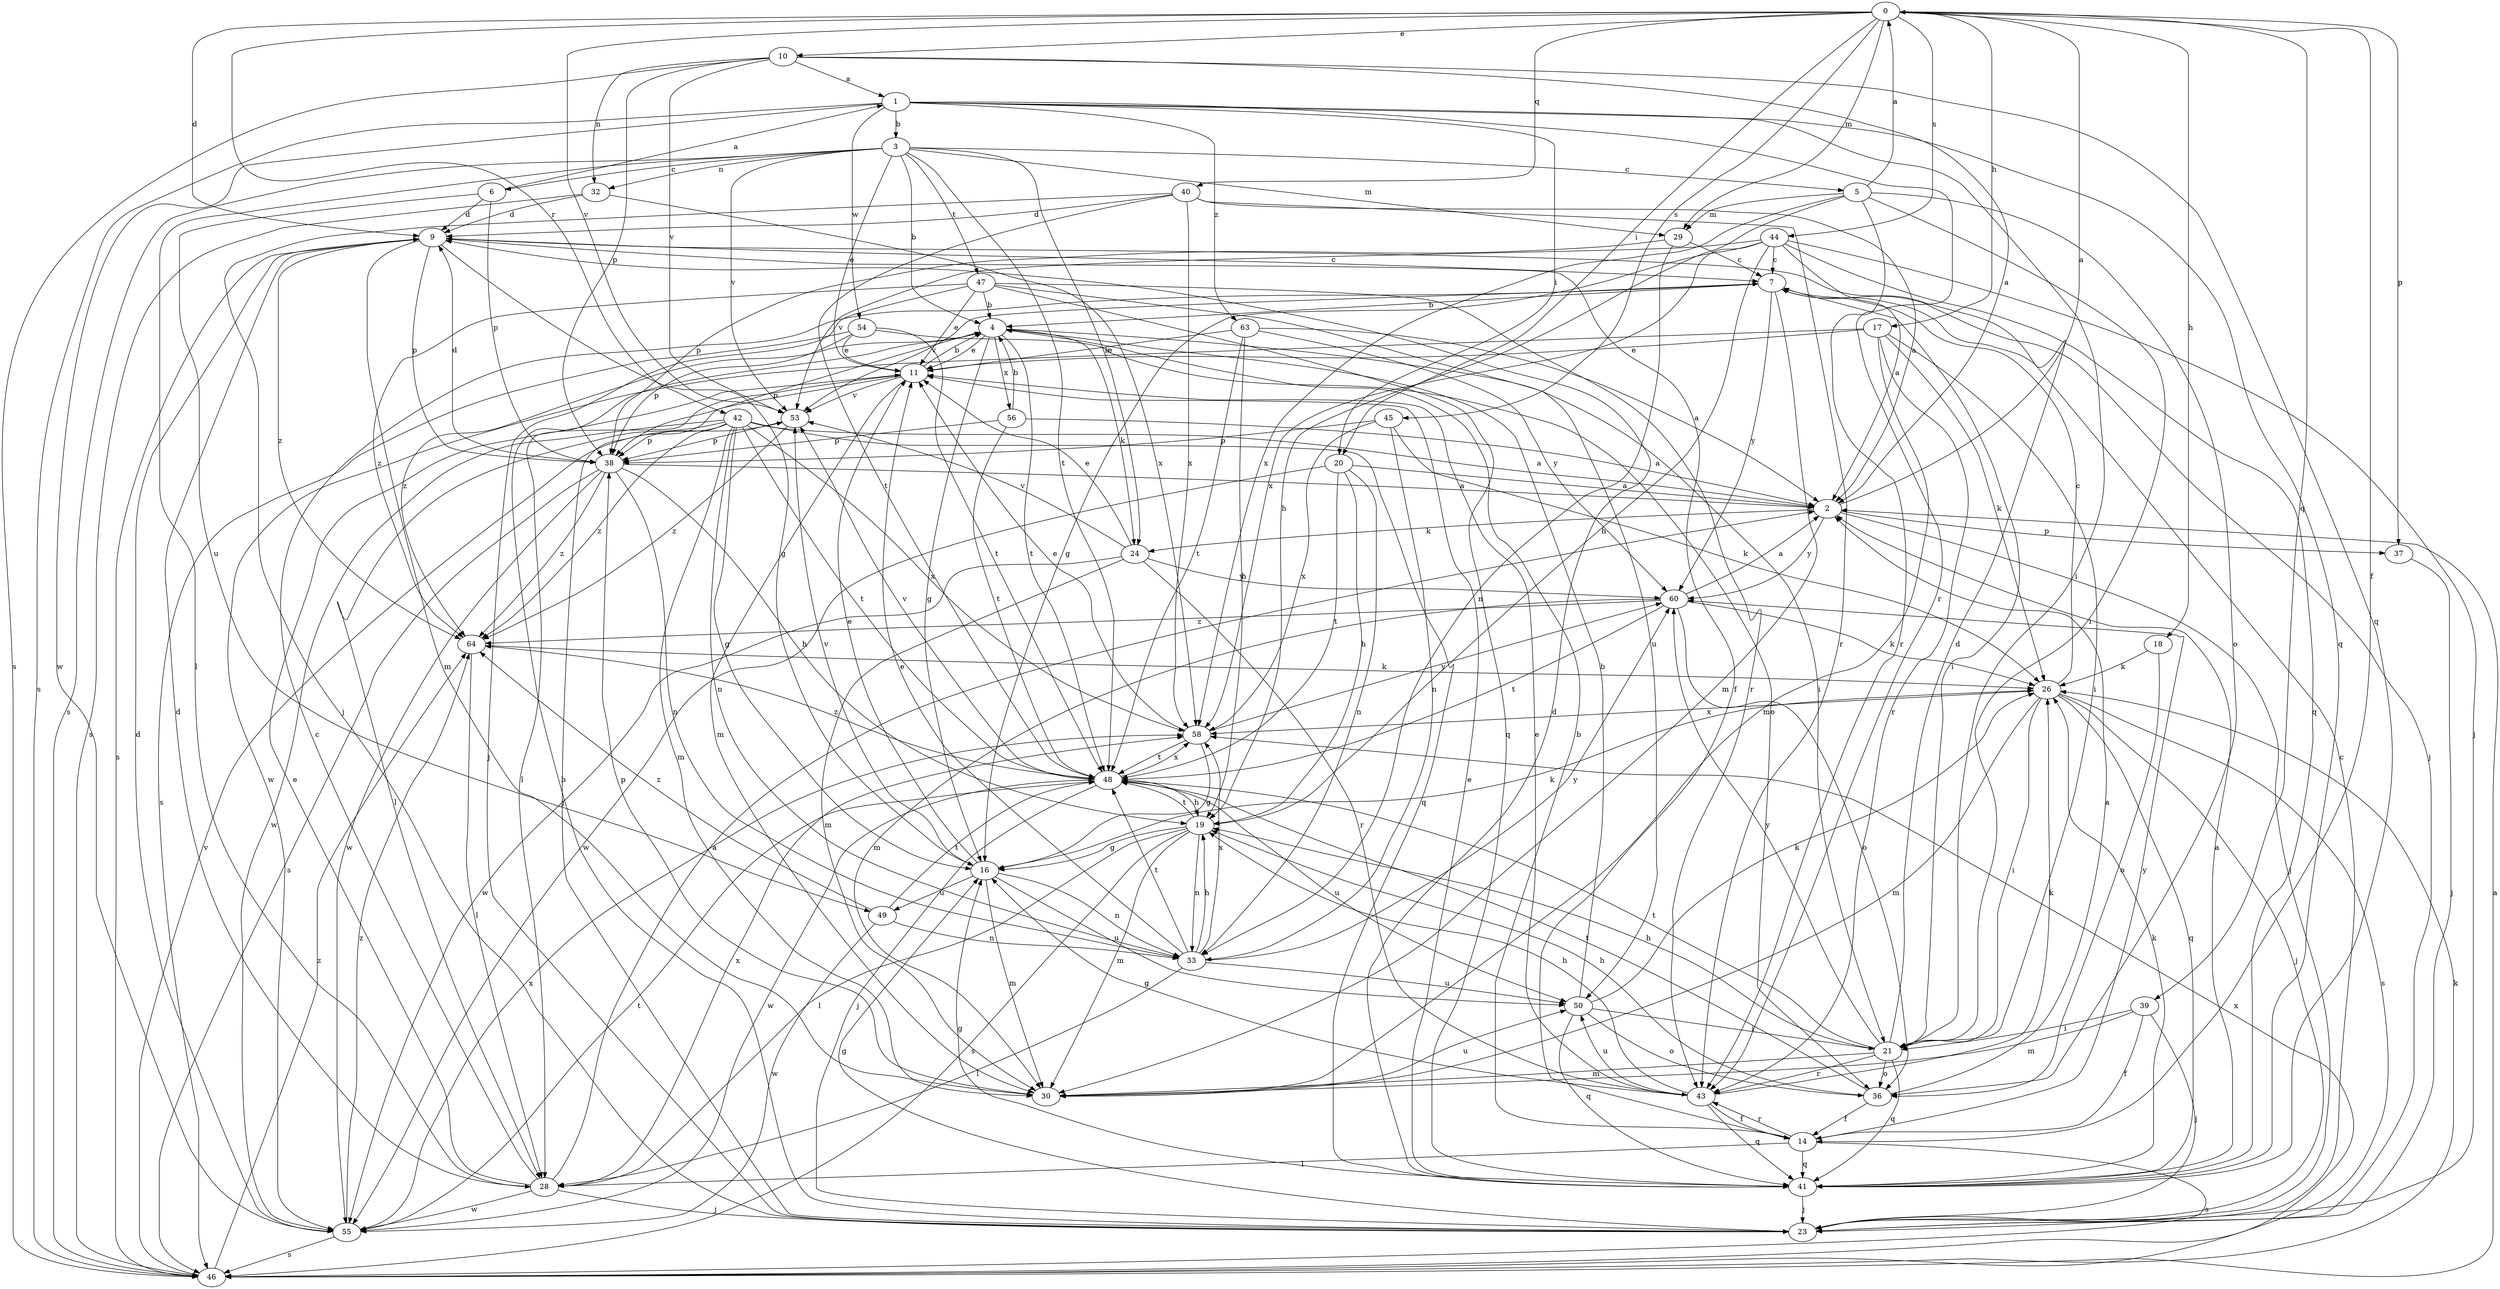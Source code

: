 strict digraph  {
0;
1;
2;
3;
4;
5;
6;
7;
9;
10;
11;
14;
16;
17;
18;
19;
20;
21;
23;
24;
26;
28;
29;
30;
32;
33;
36;
37;
38;
39;
40;
41;
42;
43;
44;
45;
46;
47;
48;
49;
50;
53;
54;
55;
56;
58;
60;
63;
64;
0 -> 9  [label=d];
0 -> 10  [label=e];
0 -> 14  [label=f];
0 -> 17  [label=h];
0 -> 18  [label=h];
0 -> 20  [label=i];
0 -> 29  [label=m];
0 -> 37  [label=p];
0 -> 39  [label=q];
0 -> 40  [label=q];
0 -> 42  [label=r];
0 -> 44  [label=s];
0 -> 45  [label=s];
0 -> 53  [label=v];
1 -> 3  [label=b];
1 -> 20  [label=i];
1 -> 21  [label=i];
1 -> 41  [label=q];
1 -> 43  [label=r];
1 -> 46  [label=s];
1 -> 54  [label=w];
1 -> 55  [label=w];
1 -> 63  [label=z];
2 -> 0  [label=a];
2 -> 23  [label=j];
2 -> 24  [label=k];
2 -> 37  [label=p];
2 -> 60  [label=y];
3 -> 4  [label=b];
3 -> 5  [label=c];
3 -> 6  [label=c];
3 -> 11  [label=e];
3 -> 24  [label=k];
3 -> 28  [label=l];
3 -> 29  [label=m];
3 -> 32  [label=n];
3 -> 46  [label=s];
3 -> 47  [label=t];
3 -> 48  [label=t];
3 -> 53  [label=v];
4 -> 11  [label=e];
4 -> 16  [label=g];
4 -> 21  [label=i];
4 -> 24  [label=k];
4 -> 38  [label=p];
4 -> 48  [label=t];
4 -> 56  [label=x];
4 -> 64  [label=z];
5 -> 0  [label=a];
5 -> 19  [label=h];
5 -> 21  [label=i];
5 -> 29  [label=m];
5 -> 36  [label=o];
5 -> 43  [label=r];
5 -> 58  [label=x];
6 -> 1  [label=a];
6 -> 9  [label=d];
6 -> 38  [label=p];
6 -> 49  [label=u];
7 -> 4  [label=b];
7 -> 21  [label=i];
7 -> 23  [label=j];
7 -> 30  [label=m];
7 -> 53  [label=v];
7 -> 60  [label=y];
9 -> 7  [label=c];
9 -> 14  [label=f];
9 -> 16  [label=g];
9 -> 30  [label=m];
9 -> 38  [label=p];
9 -> 46  [label=s];
9 -> 64  [label=z];
10 -> 1  [label=a];
10 -> 2  [label=a];
10 -> 32  [label=n];
10 -> 38  [label=p];
10 -> 41  [label=q];
10 -> 46  [label=s];
10 -> 53  [label=v];
11 -> 4  [label=b];
11 -> 23  [label=j];
11 -> 28  [label=l];
11 -> 30  [label=m];
11 -> 53  [label=v];
14 -> 4  [label=b];
14 -> 28  [label=l];
14 -> 41  [label=q];
14 -> 43  [label=r];
14 -> 46  [label=s];
14 -> 60  [label=y];
16 -> 11  [label=e];
16 -> 26  [label=k];
16 -> 30  [label=m];
16 -> 33  [label=n];
16 -> 49  [label=u];
16 -> 50  [label=u];
16 -> 53  [label=v];
17 -> 11  [label=e];
17 -> 21  [label=i];
17 -> 26  [label=k];
17 -> 30  [label=m];
17 -> 43  [label=r];
17 -> 55  [label=w];
18 -> 26  [label=k];
18 -> 36  [label=o];
19 -> 16  [label=g];
19 -> 28  [label=l];
19 -> 30  [label=m];
19 -> 33  [label=n];
19 -> 46  [label=s];
19 -> 48  [label=t];
20 -> 2  [label=a];
20 -> 19  [label=h];
20 -> 33  [label=n];
20 -> 48  [label=t];
20 -> 55  [label=w];
21 -> 9  [label=d];
21 -> 19  [label=h];
21 -> 30  [label=m];
21 -> 36  [label=o];
21 -> 41  [label=q];
21 -> 43  [label=r];
21 -> 48  [label=t];
21 -> 60  [label=y];
23 -> 4  [label=b];
23 -> 7  [label=c];
23 -> 16  [label=g];
24 -> 11  [label=e];
24 -> 30  [label=m];
24 -> 43  [label=r];
24 -> 53  [label=v];
24 -> 55  [label=w];
24 -> 60  [label=y];
26 -> 7  [label=c];
26 -> 21  [label=i];
26 -> 23  [label=j];
26 -> 30  [label=m];
26 -> 41  [label=q];
26 -> 46  [label=s];
26 -> 58  [label=x];
28 -> 2  [label=a];
28 -> 7  [label=c];
28 -> 9  [label=d];
28 -> 11  [label=e];
28 -> 23  [label=j];
28 -> 55  [label=w];
28 -> 58  [label=x];
29 -> 7  [label=c];
29 -> 33  [label=n];
29 -> 38  [label=p];
30 -> 38  [label=p];
30 -> 50  [label=u];
32 -> 9  [label=d];
32 -> 46  [label=s];
32 -> 58  [label=x];
33 -> 11  [label=e];
33 -> 19  [label=h];
33 -> 28  [label=l];
33 -> 48  [label=t];
33 -> 50  [label=u];
33 -> 58  [label=x];
33 -> 60  [label=y];
36 -> 2  [label=a];
36 -> 14  [label=f];
36 -> 19  [label=h];
36 -> 48  [label=t];
37 -> 23  [label=j];
38 -> 2  [label=a];
38 -> 9  [label=d];
38 -> 19  [label=h];
38 -> 33  [label=n];
38 -> 46  [label=s];
38 -> 55  [label=w];
38 -> 64  [label=z];
39 -> 14  [label=f];
39 -> 21  [label=i];
39 -> 23  [label=j];
39 -> 30  [label=m];
40 -> 2  [label=a];
40 -> 9  [label=d];
40 -> 23  [label=j];
40 -> 43  [label=r];
40 -> 48  [label=t];
40 -> 58  [label=x];
41 -> 2  [label=a];
41 -> 9  [label=d];
41 -> 11  [label=e];
41 -> 16  [label=g];
41 -> 23  [label=j];
41 -> 26  [label=k];
42 -> 2  [label=a];
42 -> 16  [label=g];
42 -> 28  [label=l];
42 -> 30  [label=m];
42 -> 33  [label=n];
42 -> 38  [label=p];
42 -> 41  [label=q];
42 -> 48  [label=t];
42 -> 55  [label=w];
42 -> 58  [label=x];
42 -> 64  [label=z];
43 -> 11  [label=e];
43 -> 14  [label=f];
43 -> 16  [label=g];
43 -> 19  [label=h];
43 -> 26  [label=k];
43 -> 41  [label=q];
43 -> 50  [label=u];
44 -> 2  [label=a];
44 -> 7  [label=c];
44 -> 16  [label=g];
44 -> 19  [label=h];
44 -> 23  [label=j];
44 -> 41  [label=q];
44 -> 53  [label=v];
44 -> 58  [label=x];
45 -> 26  [label=k];
45 -> 33  [label=n];
45 -> 38  [label=p];
45 -> 58  [label=x];
46 -> 2  [label=a];
46 -> 26  [label=k];
46 -> 53  [label=v];
46 -> 58  [label=x];
46 -> 64  [label=z];
47 -> 4  [label=b];
47 -> 11  [label=e];
47 -> 23  [label=j];
47 -> 41  [label=q];
47 -> 43  [label=r];
47 -> 50  [label=u];
47 -> 64  [label=z];
48 -> 19  [label=h];
48 -> 23  [label=j];
48 -> 50  [label=u];
48 -> 53  [label=v];
48 -> 55  [label=w];
48 -> 58  [label=x];
48 -> 64  [label=z];
49 -> 33  [label=n];
49 -> 48  [label=t];
49 -> 55  [label=w];
49 -> 64  [label=z];
50 -> 4  [label=b];
50 -> 21  [label=i];
50 -> 26  [label=k];
50 -> 36  [label=o];
50 -> 41  [label=q];
53 -> 38  [label=p];
53 -> 64  [label=z];
54 -> 11  [label=e];
54 -> 36  [label=o];
54 -> 38  [label=p];
54 -> 46  [label=s];
54 -> 48  [label=t];
55 -> 9  [label=d];
55 -> 46  [label=s];
55 -> 48  [label=t];
55 -> 58  [label=x];
55 -> 64  [label=z];
56 -> 2  [label=a];
56 -> 4  [label=b];
56 -> 38  [label=p];
56 -> 48  [label=t];
58 -> 11  [label=e];
58 -> 16  [label=g];
58 -> 48  [label=t];
58 -> 60  [label=y];
60 -> 2  [label=a];
60 -> 26  [label=k];
60 -> 30  [label=m];
60 -> 36  [label=o];
60 -> 48  [label=t];
60 -> 64  [label=z];
63 -> 2  [label=a];
63 -> 11  [label=e];
63 -> 19  [label=h];
63 -> 48  [label=t];
63 -> 60  [label=y];
64 -> 26  [label=k];
64 -> 28  [label=l];
}
